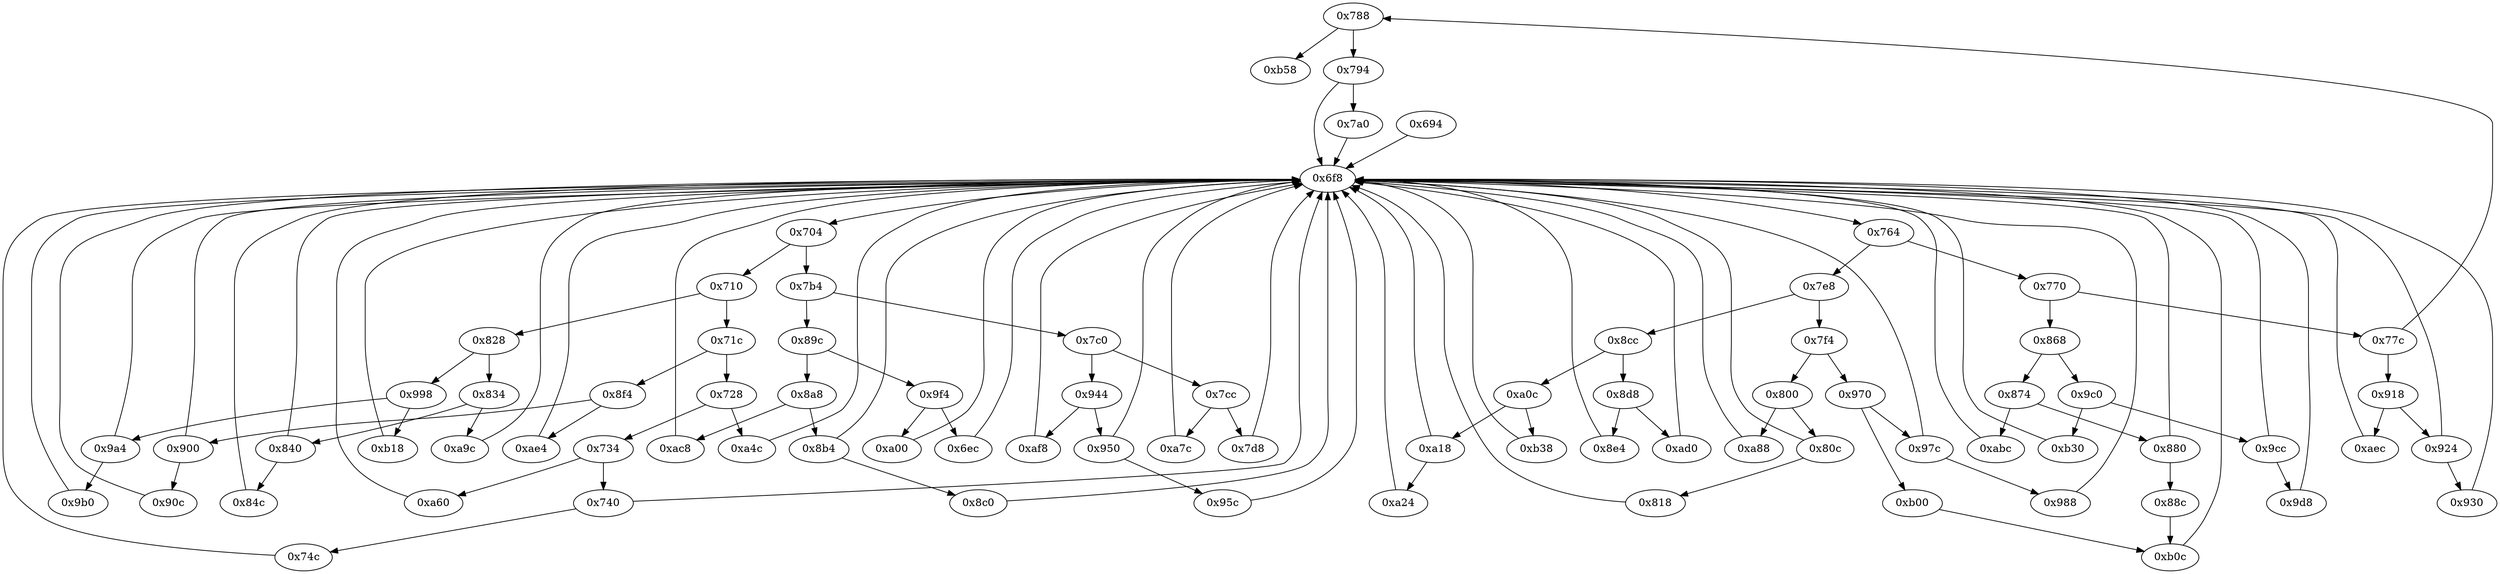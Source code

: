 strict digraph "" {
	"0x788"	 [opcode="[u'ldr', u'cmp', u'b']"];
	"0xb58"	 [opcode="[u'ldr', u'ldr', u'ldr', u'ldr', u'sub', u'mov', u'sub', u'pop']"];
	"0x788" -> "0xb58";
	"0x794"	 [opcode="[u'ldr', u'cmp', u'b']"];
	"0x788" -> "0x794";
	"0x8f4"	 [opcode="[u'ldr', u'cmp', u'b']"];
	"0x900"	 [opcode="[u'ldr', u'cmp', u'b']"];
	"0x8f4" -> "0x900";
	"0xae4"	 [opcode="[u'ldr', u'b']"];
	"0x8f4" -> "0xae4";
	"0x95c"	 [opcode="[u'ldr', u'add', u'str', u'ldr', u'b']"];
	"0x6f8"	 [opcode="[u'ldr', u'cmp', u'b']"];
	"0x95c" -> "0x6f8";
	"0x9cc"	 [opcode="[u'ldr', u'cmp', u'b']"];
	"0x9d8"	 [opcode="[u'str', u'ldr', u'ldr', u'ldr', u'cmp', u'mov', u'b']"];
	"0x9cc" -> "0x9d8";
	"0x9cc" -> "0x6f8";
	"0x9d8" -> "0x6f8";
	"0xa0c"	 [opcode="[u'ldr', u'cmp', u'b']"];
	"0xb38"	 [opcode="[u'ldr', u'asr', u'add', u'bic', u'sub', u'str', u'ldr', u'b']"];
	"0xa0c" -> "0xb38";
	"0xa18"	 [opcode="[u'ldr', u'cmp', u'b']"];
	"0xa0c" -> "0xa18";
	"0x988"	 [opcode="[u'ldr', u'mov', u'mov', u'b']"];
	"0x988" -> "0x6f8";
	"0x89c"	 [opcode="[u'ldr', u'cmp', u'b']"];
	"0x9f4"	 [opcode="[u'ldr', u'cmp', u'b']"];
	"0x89c" -> "0x9f4";
	"0x8a8"	 [opcode="[u'ldr', u'cmp', u'b']"];
	"0x89c" -> "0x8a8";
	"0x8cc"	 [opcode="[u'ldr', u'cmp', u'b']"];
	"0x8cc" -> "0xa0c";
	"0x8d8"	 [opcode="[u'ldr', u'cmp', u'b']"];
	"0x8cc" -> "0x8d8";
	"0x7a0"	 [opcode="[u'ldr', u'ldrb', u'strb', u'ldr', u'b']"];
	"0x7a0" -> "0x6f8";
	"0xa7c"	 [opcode="[u'ldr', u'ldr', u'b']"];
	"0xa7c" -> "0x6f8";
	"0x944"	 [opcode="[u'ldr', u'cmp', u'b']"];
	"0x950"	 [opcode="[u'ldr', u'cmp', u'b']"];
	"0x944" -> "0x950";
	"0xaf8"	 [opcode="[u'ldr', u'b']"];
	"0x944" -> "0xaf8";
	"0x9b0"	 [opcode="[u'str', u'ldr', u'ldr', u'b']"];
	"0x9b0" -> "0x6f8";
	"0x8b4"	 [opcode="[u'ldr', u'cmp', u'b']"];
	"0x8c0"	 [opcode="[u'ldr', u'ldr', u'b']"];
	"0x8b4" -> "0x8c0";
	"0x8b4" -> "0x6f8";
	"0xa00"	 [opcode="[u'ldr', u'mov', u'b']"];
	"0xa00" -> "0x6f8";
	"0xa24"	 [opcode="[u'ldr', u'ldr', u'strb', u'add', u'mov', u'ldr', u'asr', u'add', u'asr', u'b']"];
	"0xa24" -> "0x6f8";
	"0x880"	 [opcode="[u'ldr', u'cmp', u'b']"];
	"0x88c"	 [opcode="[u'ldrb', u'ldr', u'ldr', u'b']"];
	"0x880" -> "0x88c";
	"0x880" -> "0x6f8";
	"0x9f4" -> "0xa00";
	"0x6ec"	 [opcode="[u'ldr', u'cmp', u'ldr']"];
	"0x9f4" -> "0x6ec";
	"0x7c0"	 [opcode="[u'ldr', u'cmp', u'b']"];
	"0x7c0" -> "0x944";
	"0x7cc"	 [opcode="[u'ldr', u'cmp', u'b']"];
	"0x7c0" -> "0x7cc";
	"0x710"	 [opcode="[u'ldr', u'cmp', u'b']"];
	"0x828"	 [opcode="[u'ldr', u'cmp', u'b']"];
	"0x710" -> "0x828";
	"0x71c"	 [opcode="[u'ldr', u'cmp', u'b']"];
	"0x710" -> "0x71c";
	"0x924"	 [opcode="[u'ldr', u'cmp', u'b']"];
	"0x924" -> "0x6f8";
	"0x930"	 [opcode="[u'ldr', u'ldr', u'bl', u'ldr', u'b']"];
	"0x924" -> "0x930";
	"0xa4c"	 [opcode="[u'ldr', u'sub', u'str', u'ldr', u'b']"];
	"0xa4c" -> "0x6f8";
	"0xa88"	 [opcode="[u'ldr', u'add', u'str', u'ldr', u'b']"];
	"0xa88" -> "0x6f8";
	"0x7e8"	 [opcode="[u'ldr', u'cmp', u'b']"];
	"0x7e8" -> "0x8cc";
	"0x7f4"	 [opcode="[u'ldr', u'cmp', u'b']"];
	"0x7e8" -> "0x7f4";
	"0x7d8"	 [opcode="[u'ldr', u'cmp', u'ldr', u'b']"];
	"0x7d8" -> "0x6f8";
	"0x840"	 [opcode="[u'ldr', u'cmp', u'b']"];
	"0x840" -> "0x6f8";
	"0x84c"	 [opcode="[u'ldr', u'cmp', u'mov', u'mov', u'strb', u'ldr', u'b']"];
	"0x840" -> "0x84c";
	"0x998"	 [opcode="[u'ldr', u'cmp', u'b']"];
	"0x828" -> "0x998";
	"0x834"	 [opcode="[u'ldr', u'cmp', u'b']"];
	"0x828" -> "0x834";
	"0x900" -> "0x6f8";
	"0x90c"	 [opcode="[u'ldr', u'ldr', u'b']"];
	"0x900" -> "0x90c";
	"0x74c"	 [opcode="[u'ldr', u'bl', u'ldr', u'sub', u'ldr', u'b']"];
	"0x74c" -> "0x6f8";
	"0x8c0" -> "0x6f8";
	"0x8a8" -> "0x8b4";
	"0xac8"	 [opcode="[u'ldr', u'b']"];
	"0x8a8" -> "0xac8";
	"0x97c"	 [opcode="[u'ldr', u'cmp', u'b']"];
	"0x97c" -> "0x988";
	"0x97c" -> "0x6f8";
	"0x770"	 [opcode="[u'ldr', u'cmp', u'b']"];
	"0x868"	 [opcode="[u'ldr', u'cmp', u'b']"];
	"0x770" -> "0x868";
	"0x77c"	 [opcode="[u'ldr', u'cmp', u'b']"];
	"0x770" -> "0x77c";
	"0x734"	 [opcode="[u'ldr', u'cmp', u'b']"];
	"0xa60"	 [opcode="[u'ldr', u'cmp', u'mov', u'mov', u'strb', u'ldr', u'b']"];
	"0x734" -> "0xa60";
	"0x740"	 [opcode="[u'ldr', u'cmp', u'b']"];
	"0x734" -> "0x740";
	"0xb18"	 [opcode="[u'ldr', u'ldr', u'ldrb', u'str', u'ldr', u'b']"];
	"0xb18" -> "0x6f8";
	"0x728"	 [opcode="[u'ldr', u'cmp', u'b']"];
	"0x728" -> "0xa4c";
	"0x728" -> "0x734";
	"0xb30"	 [opcode="[u'ldr', u'b']"];
	"0xb30" -> "0x6f8";
	"0xac8" -> "0x6f8";
	"0x694"	 [opcode="[u'push', u'add', u'sub', u'str', u'ldr', u'str', u'add', u'ldr', u'ldr', u'str', u'ldr', u'ldr', u'str', u'ldr', u'str', u'ldr', \
u'str', u'ldr', u'ldr', u'add', u'str', u'b']"];
	"0x694" -> "0x6f8";
	"0x7cc" -> "0xa7c";
	"0x7cc" -> "0x7d8";
	"0xb38" -> "0x6f8";
	"0x6ec" -> "0x6f8";
	"0x794" -> "0x7a0";
	"0x794" -> "0x6f8";
	"0xb0c"	 [opcode="[u'cmp', u'mov', u'b']"];
	"0x88c" -> "0xb0c";
	"0x800"	 [opcode="[u'ldr', u'cmp', u'b']"];
	"0x7f4" -> "0x800";
	"0x970"	 [opcode="[u'ldr', u'cmp', u'b']"];
	"0x7f4" -> "0x970";
	"0xa60" -> "0x6f8";
	"0x998" -> "0xb18";
	"0x9a4"	 [opcode="[u'ldr', u'cmp', u'b']"];
	"0x998" -> "0x9a4";
	"0x874"	 [opcode="[u'ldr', u'cmp', u'b']"];
	"0x874" -> "0x880";
	"0xabc"	 [opcode="[u'ldr', u'ldr', u'b']"];
	"0x874" -> "0xabc";
	"0x9c0"	 [opcode="[u'ldr', u'cmp', u'b']"];
	"0x9c0" -> "0x9cc";
	"0x9c0" -> "0xb30";
	"0x9a4" -> "0x9b0";
	"0x9a4" -> "0x6f8";
	"0x764"	 [opcode="[u'ldr', u'cmp', u'b']"];
	"0x6f8" -> "0x764";
	"0x704"	 [opcode="[u'ldr', u'cmp', u'b']"];
	"0x6f8" -> "0x704";
	"0x84c" -> "0x6f8";
	"0xb00"	 [opcode="[u'ldrb', u'ldr', u'ldr']"];
	"0xb00" -> "0xb0c";
	"0xb0c" -> "0x6f8";
	"0xabc" -> "0x6f8";
	"0x8e4"	 [opcode="[u'ldr', u'cmp', u'ldr', u'b']"];
	"0x8e4" -> "0x6f8";
	"0x800" -> "0xa88";
	"0x80c"	 [opcode="[u'ldr', u'cmp', u'b']"];
	"0x800" -> "0x80c";
	"0x764" -> "0x7e8";
	"0x764" -> "0x770";
	"0x868" -> "0x874";
	"0x868" -> "0x9c0";
	"0xae4" -> "0x6f8";
	"0x7b4"	 [opcode="[u'ldr', u'cmp', u'b']"];
	"0x7b4" -> "0x89c";
	"0x7b4" -> "0x7c0";
	"0x930" -> "0x6f8";
	"0x704" -> "0x710";
	"0x704" -> "0x7b4";
	"0x8d8" -> "0x8e4";
	"0xad0"	 [opcode="[u'ldr', u'add', u'str', u'ldr', u'b']"];
	"0x8d8" -> "0xad0";
	"0x77c" -> "0x788";
	"0x918"	 [opcode="[u'ldr', u'cmp', u'b']"];
	"0x77c" -> "0x918";
	"0x970" -> "0x97c";
	"0x970" -> "0xb00";
	"0x80c" -> "0x6f8";
	"0x818"	 [opcode="[u'ldrb', u'str', u'ldr', u'b']"];
	"0x80c" -> "0x818";
	"0x918" -> "0x924";
	"0xaec"	 [opcode="[u'ldr', u'mov', u'b']"];
	"0x918" -> "0xaec";
	"0xaec" -> "0x6f8";
	"0x818" -> "0x6f8";
	"0xa9c"	 [opcode="[u'str', u'str', u'ldr', u'ldr', u'ldr', u'cmp', u'mov', u'b']"];
	"0xa9c" -> "0x6f8";
	"0x834" -> "0x840";
	"0x834" -> "0xa9c";
	"0x71c" -> "0x8f4";
	"0x71c" -> "0x728";
	"0xa18" -> "0xa24";
	"0xa18" -> "0x6f8";
	"0x950" -> "0x95c";
	"0x950" -> "0x6f8";
	"0xad0" -> "0x6f8";
	"0xaf8" -> "0x6f8";
	"0x740" -> "0x74c";
	"0x740" -> "0x6f8";
	"0x90c" -> "0x6f8";
}
